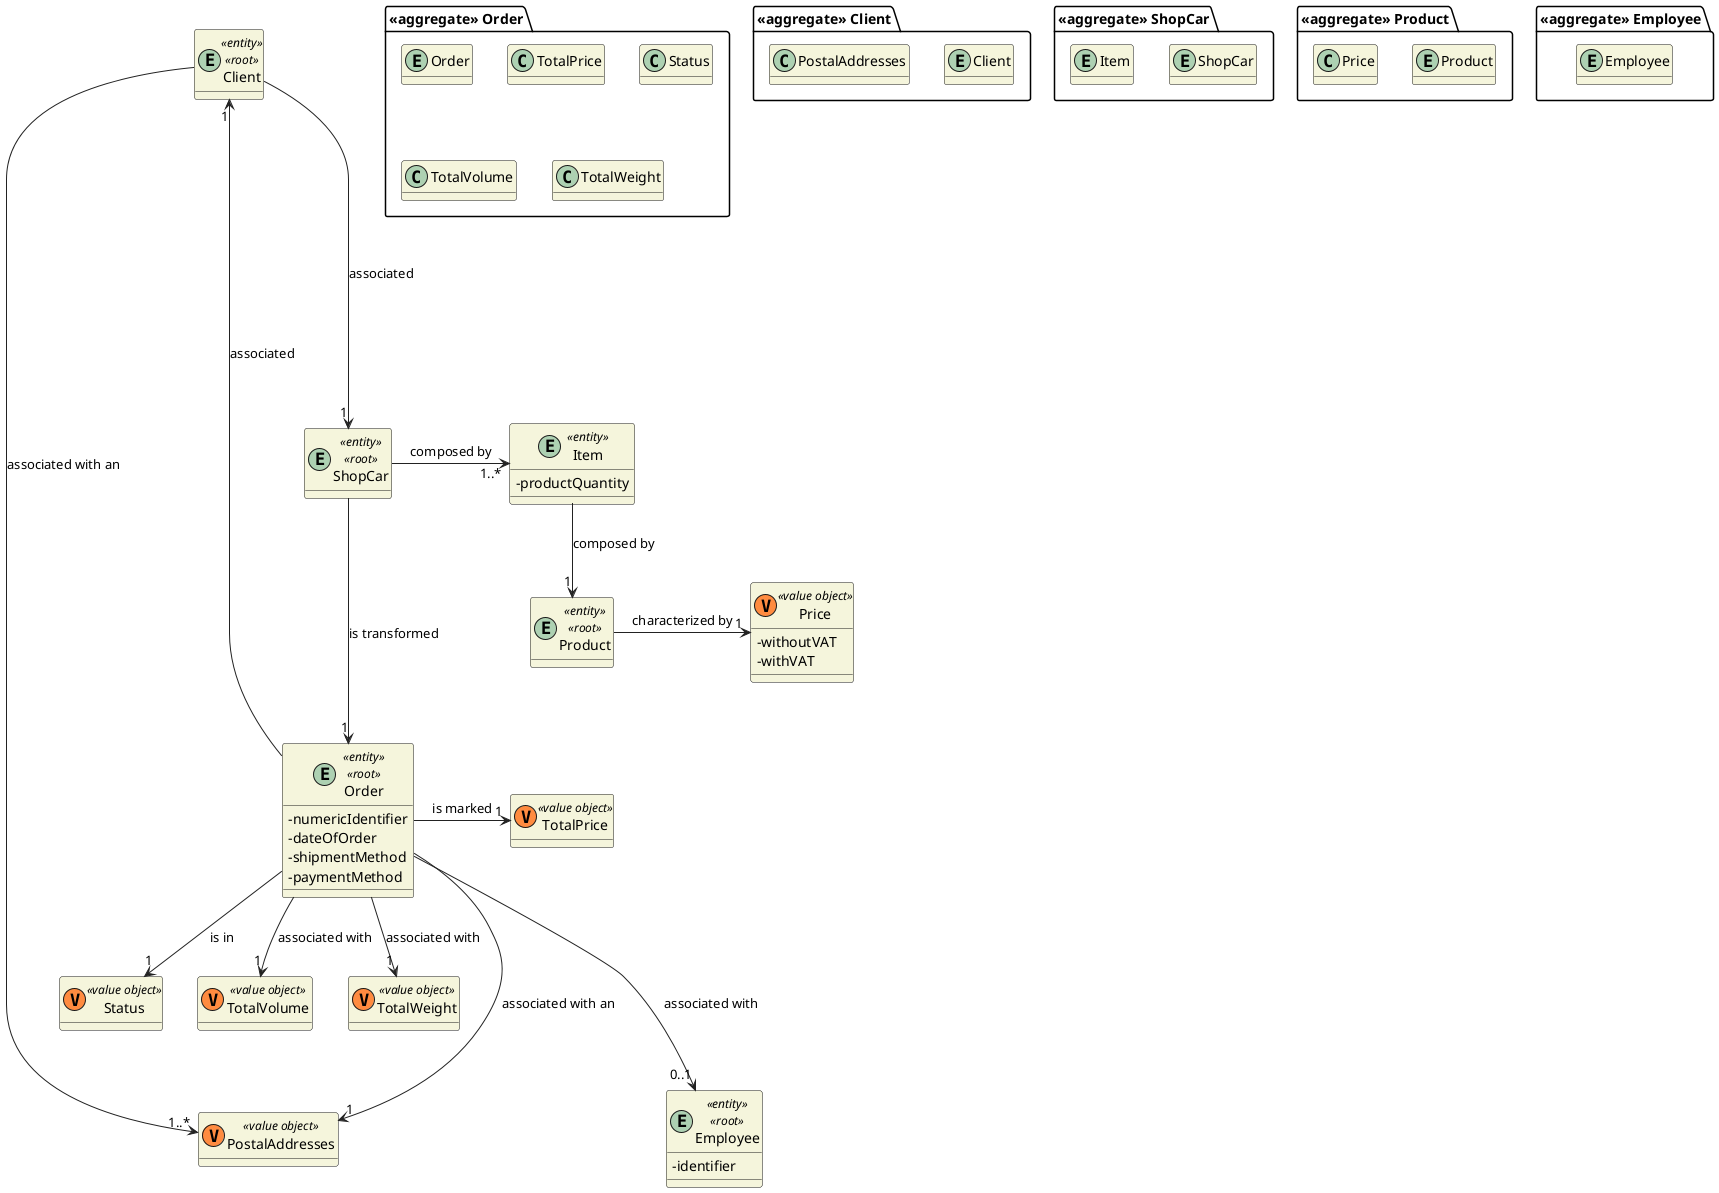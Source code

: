 @startuml
'https://plantuml.com/class-diagram

skinparam classAttributeIconSize 0
hide empty attributes
skinparam classBackgroundColor beige
skinparam ArrowColor #222222

package "<<aggregate>> Order"{
    entity Order
    class TotalPrice
    class Status
    class TotalVolume
    class TotalWeight
}

entity Order <<entity>> <<root>> {
- numericIdentifier
- dateOfOrder
- shipmentMethod
- paymentMethod

}

class TotalPrice <<(V,#FF8B40) value object>> {}
class Status <<(V,#FF8B40) value object>> {}
class TotalVolume <<(V,#FF8B40) value object>> {}
class TotalWeight <<(V,#FF8B40) value object>> {}

package "<<aggregate>> Client" {
    entity Client
    class PostalAddresses
}

entity Client <<entity>> <<root>> {

}
class PostalAddresses <<(V,#FF8B40) value object>> {}

entity Client <<entity>> <<root>> {

}
package "<<aggregate>> ShopCar"{
    entity ShopCar
    entity Item
}

entity ShopCar <<entity>> <<root>>{

}
entity Item <<entity>> {
    -productQuantity

}
package "<<aggregate>> Product"{
     entity Product
     class Price

}

entity Product <<entity>> <<root>> {

}

class Price <<(V,#FF8B40) value object>> {
    - withoutVAT
    - withVAT
    }

package "<<aggregate>> Employee" {
    entity Employee
}

entity Employee <<entity>> <<root>> {
    -identifier
}

Client -----> "1" ShopCar : associated
Order ----> "1" Client : associated
Client -> "1..*" PostalAddresses: associated with an
Order ---> "1" PostalAddresses : associated with an
ShopCar ---> "1" Order : is transformed
Product -> "1" Price : characterized by
Item --> "1" Product : composed by
Order -> "1" TotalPrice : is marked
ShopCar -> "1..*" Item : composed by
Order ---> "0..1" Employee : associated with
Order --> "1" Status : is in
Order --> "1" TotalVolume : associated with
Order --> "1" TotalWeight : associated with


@enduml
